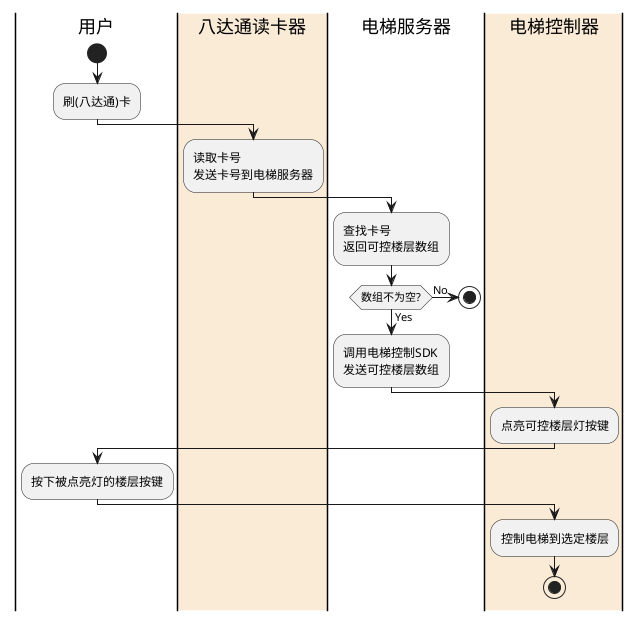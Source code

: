 @startuml octopus
|用户|
start
:刷(八达通)卡;
|#AntiqueWhite|八达通读卡器|
:读取卡号
发送卡号到电梯服务器;
|电梯服务器|
:查找卡号
返回可控楼层数组;
if (数组不为空?) then (No)
  stop
else (Yes)
  :调用电梯控制SDK
  发送可控楼层数组;
  |#AntiqueWhite|电梯控制器|
  :点亮可控楼层灯按键;
  |用户|
  :按下被点亮灯的楼层按键;
  |#AntiqueWhite|电梯控制器|
  :控制电梯到选定楼层;
  stop
endif
@enduml